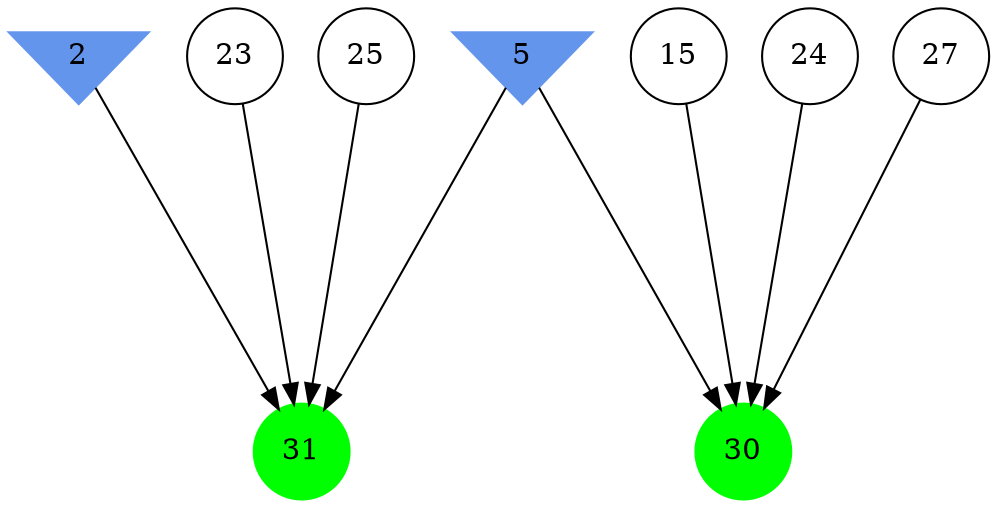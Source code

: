 digraph brain {
	ranksep=2.0;
	2 [shape=invtriangle,style=filled,color=cornflowerblue];
	5 [shape=invtriangle,style=filled,color=cornflowerblue];
	15 [shape=circle,color=black];
	23 [shape=circle,color=black];
	24 [shape=circle,color=black];
	25 [shape=circle,color=black];
	27 [shape=circle,color=black];
	30 [shape=circle,style=filled,color=green];
	31 [shape=circle,style=filled,color=green];
	25	->	31;
	5	->	31;
	23	->	31;
	2	->	31;
	27	->	30;
	24	->	30;
	15	->	30;
	5	->	30;
	{ rank=same; 2; 5; }
	{ rank=same; 15; 23; 24; 25; 27; }
	{ rank=same; 30; 31; }
}
